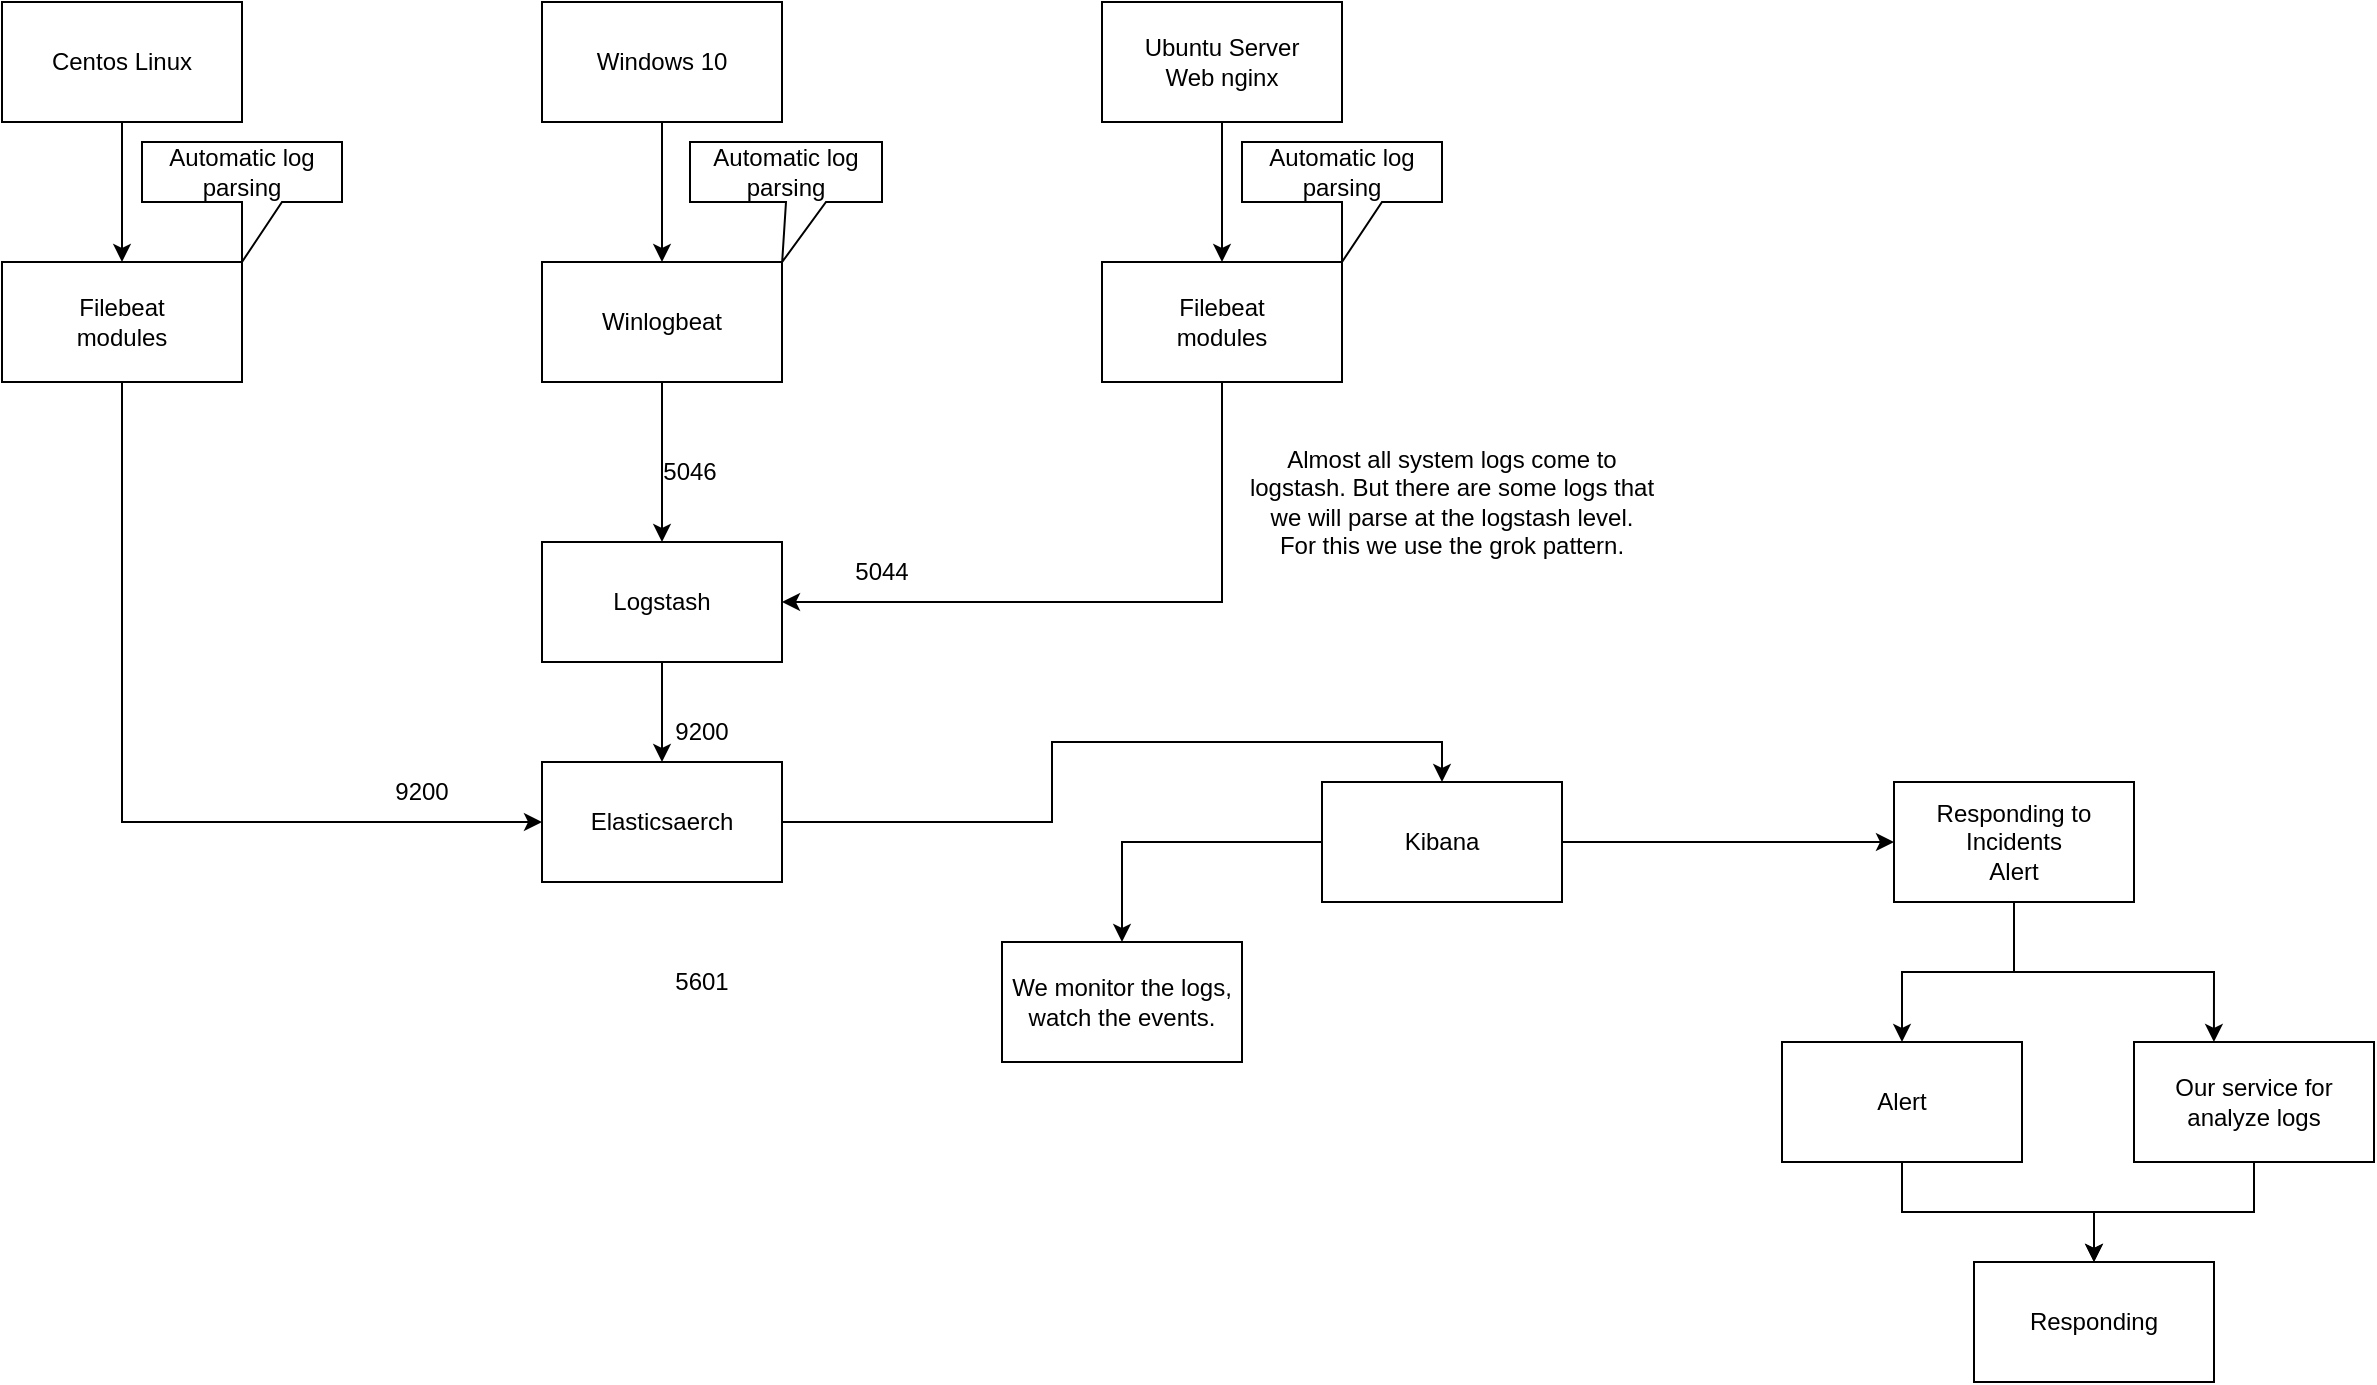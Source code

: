 <mxfile version="18.0.7" type="github">
  <diagram id="86TFOu_h3HSJ_OIck4B-" name="Page-1">
    <mxGraphModel dx="1422" dy="780" grid="1" gridSize="10" guides="1" tooltips="1" connect="1" arrows="1" fold="1" page="1" pageScale="1" pageWidth="2339" pageHeight="3300" math="0" shadow="0">
      <root>
        <mxCell id="0" />
        <mxCell id="1" parent="0" />
        <mxCell id="dlytgYKdxagtqVZs8jhI-1" style="edgeStyle=orthogonalEdgeStyle;rounded=0;orthogonalLoop=1;jettySize=auto;html=1;" edge="1" parent="1" source="dlytgYKdxagtqVZs8jhI-2" target="dlytgYKdxagtqVZs8jhI-8">
          <mxGeometry relative="1" as="geometry" />
        </mxCell>
        <mxCell id="dlytgYKdxagtqVZs8jhI-2" value="Centos Linux" style="rounded=0;whiteSpace=wrap;html=1;" vertex="1" parent="1">
          <mxGeometry x="540" y="80" width="120" height="60" as="geometry" />
        </mxCell>
        <mxCell id="dlytgYKdxagtqVZs8jhI-3" style="edgeStyle=orthogonalEdgeStyle;rounded=0;orthogonalLoop=1;jettySize=auto;html=1;" edge="1" parent="1" source="dlytgYKdxagtqVZs8jhI-4" target="dlytgYKdxagtqVZs8jhI-12">
          <mxGeometry relative="1" as="geometry" />
        </mxCell>
        <mxCell id="dlytgYKdxagtqVZs8jhI-4" value="Ubuntu Server&lt;br&gt;Web nginx" style="rounded=0;whiteSpace=wrap;html=1;" vertex="1" parent="1">
          <mxGeometry x="1090" y="80" width="120" height="60" as="geometry" />
        </mxCell>
        <mxCell id="dlytgYKdxagtqVZs8jhI-5" style="edgeStyle=orthogonalEdgeStyle;rounded=0;orthogonalLoop=1;jettySize=auto;html=1;" edge="1" parent="1" source="dlytgYKdxagtqVZs8jhI-6" target="dlytgYKdxagtqVZs8jhI-10">
          <mxGeometry relative="1" as="geometry" />
        </mxCell>
        <mxCell id="dlytgYKdxagtqVZs8jhI-6" value="Windows 10" style="rounded=0;whiteSpace=wrap;html=1;" vertex="1" parent="1">
          <mxGeometry x="810" y="80" width="120" height="60" as="geometry" />
        </mxCell>
        <mxCell id="dlytgYKdxagtqVZs8jhI-7" style="edgeStyle=orthogonalEdgeStyle;rounded=0;orthogonalLoop=1;jettySize=auto;html=1;entryX=0;entryY=0.5;entryDx=0;entryDy=0;" edge="1" parent="1" source="dlytgYKdxagtqVZs8jhI-8" target="dlytgYKdxagtqVZs8jhI-16">
          <mxGeometry relative="1" as="geometry">
            <Array as="points">
              <mxPoint x="600" y="490" />
            </Array>
          </mxGeometry>
        </mxCell>
        <mxCell id="dlytgYKdxagtqVZs8jhI-8" value="Filebeat&lt;br&gt;modules" style="rounded=0;whiteSpace=wrap;html=1;" vertex="1" parent="1">
          <mxGeometry x="540" y="210" width="120" height="60" as="geometry" />
        </mxCell>
        <mxCell id="dlytgYKdxagtqVZs8jhI-9" style="edgeStyle=orthogonalEdgeStyle;rounded=0;orthogonalLoop=1;jettySize=auto;html=1;entryX=0.5;entryY=0;entryDx=0;entryDy=0;" edge="1" parent="1" source="dlytgYKdxagtqVZs8jhI-10" target="dlytgYKdxagtqVZs8jhI-14">
          <mxGeometry relative="1" as="geometry" />
        </mxCell>
        <mxCell id="dlytgYKdxagtqVZs8jhI-10" value="Winlogbeat&lt;br&gt;" style="rounded=0;whiteSpace=wrap;html=1;" vertex="1" parent="1">
          <mxGeometry x="810" y="210" width="120" height="60" as="geometry" />
        </mxCell>
        <mxCell id="dlytgYKdxagtqVZs8jhI-11" style="edgeStyle=orthogonalEdgeStyle;rounded=0;orthogonalLoop=1;jettySize=auto;html=1;entryX=1;entryY=0.5;entryDx=0;entryDy=0;exitX=0.5;exitY=1;exitDx=0;exitDy=0;" edge="1" parent="1" source="dlytgYKdxagtqVZs8jhI-12" target="dlytgYKdxagtqVZs8jhI-14">
          <mxGeometry relative="1" as="geometry">
            <mxPoint x="1150" y="280" as="sourcePoint" />
          </mxGeometry>
        </mxCell>
        <mxCell id="dlytgYKdxagtqVZs8jhI-12" value="Filebeat&lt;br&gt;modules" style="rounded=0;whiteSpace=wrap;html=1;" vertex="1" parent="1">
          <mxGeometry x="1090" y="210" width="120" height="60" as="geometry" />
        </mxCell>
        <mxCell id="dlytgYKdxagtqVZs8jhI-13" style="edgeStyle=orthogonalEdgeStyle;rounded=0;orthogonalLoop=1;jettySize=auto;html=1;" edge="1" parent="1" source="dlytgYKdxagtqVZs8jhI-14" target="dlytgYKdxagtqVZs8jhI-16">
          <mxGeometry relative="1" as="geometry" />
        </mxCell>
        <mxCell id="dlytgYKdxagtqVZs8jhI-14" value="Logstash" style="rounded=0;whiteSpace=wrap;html=1;" vertex="1" parent="1">
          <mxGeometry x="810" y="350" width="120" height="60" as="geometry" />
        </mxCell>
        <mxCell id="dlytgYKdxagtqVZs8jhI-15" style="edgeStyle=orthogonalEdgeStyle;rounded=0;orthogonalLoop=1;jettySize=auto;html=1;entryX=0.5;entryY=0;entryDx=0;entryDy=0;" edge="1" parent="1" source="dlytgYKdxagtqVZs8jhI-16" target="dlytgYKdxagtqVZs8jhI-19">
          <mxGeometry relative="1" as="geometry">
            <mxPoint x="870" y="590" as="targetPoint" />
          </mxGeometry>
        </mxCell>
        <mxCell id="dlytgYKdxagtqVZs8jhI-16" value="Elasticsaerch" style="rounded=0;whiteSpace=wrap;html=1;" vertex="1" parent="1">
          <mxGeometry x="810" y="460" width="120" height="60" as="geometry" />
        </mxCell>
        <mxCell id="dlytgYKdxagtqVZs8jhI-17" style="edgeStyle=orthogonalEdgeStyle;rounded=0;orthogonalLoop=1;jettySize=auto;html=1;entryX=0.5;entryY=0;entryDx=0;entryDy=0;" edge="1" parent="1" source="dlytgYKdxagtqVZs8jhI-19" target="dlytgYKdxagtqVZs8jhI-29">
          <mxGeometry relative="1" as="geometry" />
        </mxCell>
        <mxCell id="dlytgYKdxagtqVZs8jhI-18" style="edgeStyle=orthogonalEdgeStyle;rounded=0;orthogonalLoop=1;jettySize=auto;html=1;" edge="1" parent="1" source="dlytgYKdxagtqVZs8jhI-19" target="dlytgYKdxagtqVZs8jhI-32">
          <mxGeometry relative="1" as="geometry" />
        </mxCell>
        <mxCell id="dlytgYKdxagtqVZs8jhI-19" value="Kibana" style="rounded=0;whiteSpace=wrap;html=1;" vertex="1" parent="1">
          <mxGeometry x="1200" y="470" width="120" height="60" as="geometry" />
        </mxCell>
        <mxCell id="dlytgYKdxagtqVZs8jhI-20" value="Automatic log parsing" style="shape=callout;whiteSpace=wrap;html=1;perimeter=calloutPerimeter;" vertex="1" parent="1">
          <mxGeometry x="610" y="150" width="100" height="60" as="geometry" />
        </mxCell>
        <mxCell id="dlytgYKdxagtqVZs8jhI-21" value="Automatic log parsing" style="shape=callout;whiteSpace=wrap;html=1;perimeter=calloutPerimeter;position2=0.48;" vertex="1" parent="1">
          <mxGeometry x="884" y="150" width="96" height="60" as="geometry" />
        </mxCell>
        <mxCell id="dlytgYKdxagtqVZs8jhI-22" value="Automatic log parsing" style="shape=callout;whiteSpace=wrap;html=1;perimeter=calloutPerimeter;" vertex="1" parent="1">
          <mxGeometry x="1160" y="150" width="100" height="60" as="geometry" />
        </mxCell>
        <mxCell id="dlytgYKdxagtqVZs8jhI-23" value="&lt;div&gt;Almost all system logs come to logstash. But there are some logs that we will parse at the logstash level.&lt;/div&gt;&lt;div&gt;For this we use the grok pattern.&lt;/div&gt;" style="text;html=1;strokeColor=none;fillColor=none;align=center;verticalAlign=middle;whiteSpace=wrap;rounded=0;" vertex="1" parent="1">
          <mxGeometry x="1160" y="280" width="210" height="100" as="geometry" />
        </mxCell>
        <mxCell id="dlytgYKdxagtqVZs8jhI-24" value="5044" style="text;html=1;strokeColor=none;fillColor=none;align=center;verticalAlign=middle;whiteSpace=wrap;rounded=0;" vertex="1" parent="1">
          <mxGeometry x="950" y="350" width="60" height="30" as="geometry" />
        </mxCell>
        <mxCell id="dlytgYKdxagtqVZs8jhI-25" value="5046" style="text;html=1;strokeColor=none;fillColor=none;align=center;verticalAlign=middle;whiteSpace=wrap;rounded=0;" vertex="1" parent="1">
          <mxGeometry x="854" y="300" width="60" height="30" as="geometry" />
        </mxCell>
        <mxCell id="dlytgYKdxagtqVZs8jhI-26" value="9200" style="text;html=1;strokeColor=none;fillColor=none;align=center;verticalAlign=middle;whiteSpace=wrap;rounded=0;" vertex="1" parent="1">
          <mxGeometry x="720" y="460" width="60" height="30" as="geometry" />
        </mxCell>
        <mxCell id="dlytgYKdxagtqVZs8jhI-27" value="9200" style="text;html=1;strokeColor=none;fillColor=none;align=center;verticalAlign=middle;whiteSpace=wrap;rounded=0;" vertex="1" parent="1">
          <mxGeometry x="860" y="430" width="60" height="30" as="geometry" />
        </mxCell>
        <mxCell id="dlytgYKdxagtqVZs8jhI-28" value="5601" style="text;html=1;strokeColor=none;fillColor=none;align=center;verticalAlign=middle;whiteSpace=wrap;rounded=0;" vertex="1" parent="1">
          <mxGeometry x="860" y="555" width="60" height="30" as="geometry" />
        </mxCell>
        <mxCell id="dlytgYKdxagtqVZs8jhI-29" value="We monitor the logs, watch the events." style="rounded=0;whiteSpace=wrap;html=1;" vertex="1" parent="1">
          <mxGeometry x="1040" y="550" width="120" height="60" as="geometry" />
        </mxCell>
        <mxCell id="dlytgYKdxagtqVZs8jhI-30" style="edgeStyle=orthogonalEdgeStyle;rounded=0;orthogonalLoop=1;jettySize=auto;html=1;" edge="1" parent="1" source="dlytgYKdxagtqVZs8jhI-32" target="dlytgYKdxagtqVZs8jhI-34">
          <mxGeometry relative="1" as="geometry" />
        </mxCell>
        <mxCell id="dlytgYKdxagtqVZs8jhI-31" style="edgeStyle=orthogonalEdgeStyle;rounded=0;orthogonalLoop=1;jettySize=auto;html=1;entryX=0.333;entryY=0;entryDx=0;entryDy=0;entryPerimeter=0;" edge="1" parent="1" source="dlytgYKdxagtqVZs8jhI-32" target="dlytgYKdxagtqVZs8jhI-36">
          <mxGeometry relative="1" as="geometry" />
        </mxCell>
        <mxCell id="dlytgYKdxagtqVZs8jhI-32" value="&lt;div&gt;Responding to Incidents&lt;/div&gt;&lt;div&gt;Alert&lt;/div&gt;" style="rounded=0;whiteSpace=wrap;html=1;" vertex="1" parent="1">
          <mxGeometry x="1486" y="470" width="120" height="60" as="geometry" />
        </mxCell>
        <mxCell id="dlytgYKdxagtqVZs8jhI-33" style="edgeStyle=orthogonalEdgeStyle;rounded=0;orthogonalLoop=1;jettySize=auto;html=1;entryX=0.5;entryY=0;entryDx=0;entryDy=0;" edge="1" parent="1" source="dlytgYKdxagtqVZs8jhI-34" target="dlytgYKdxagtqVZs8jhI-37">
          <mxGeometry relative="1" as="geometry" />
        </mxCell>
        <mxCell id="dlytgYKdxagtqVZs8jhI-34" value="Alert" style="rounded=0;whiteSpace=wrap;html=1;" vertex="1" parent="1">
          <mxGeometry x="1430" y="600" width="120" height="60" as="geometry" />
        </mxCell>
        <mxCell id="dlytgYKdxagtqVZs8jhI-35" style="edgeStyle=orthogonalEdgeStyle;rounded=0;orthogonalLoop=1;jettySize=auto;html=1;entryX=0.5;entryY=0;entryDx=0;entryDy=0;" edge="1" parent="1" source="dlytgYKdxagtqVZs8jhI-36" target="dlytgYKdxagtqVZs8jhI-37">
          <mxGeometry relative="1" as="geometry" />
        </mxCell>
        <mxCell id="dlytgYKdxagtqVZs8jhI-36" value="Our service for analyze logs" style="rounded=0;whiteSpace=wrap;html=1;" vertex="1" parent="1">
          <mxGeometry x="1606" y="600" width="120" height="60" as="geometry" />
        </mxCell>
        <mxCell id="dlytgYKdxagtqVZs8jhI-37" value="Responding" style="rounded=0;whiteSpace=wrap;html=1;" vertex="1" parent="1">
          <mxGeometry x="1526" y="710" width="120" height="60" as="geometry" />
        </mxCell>
      </root>
    </mxGraphModel>
  </diagram>
</mxfile>
